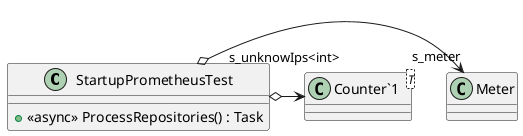 @startuml
class StartupPrometheusTest {
    + <<async>> ProcessRepositories() : Task
}
class "Counter`1"<T> {
}
StartupPrometheusTest o-> "s_meter" Meter
StartupPrometheusTest o-> "s_unknowIps<int>" "Counter`1"
@enduml
